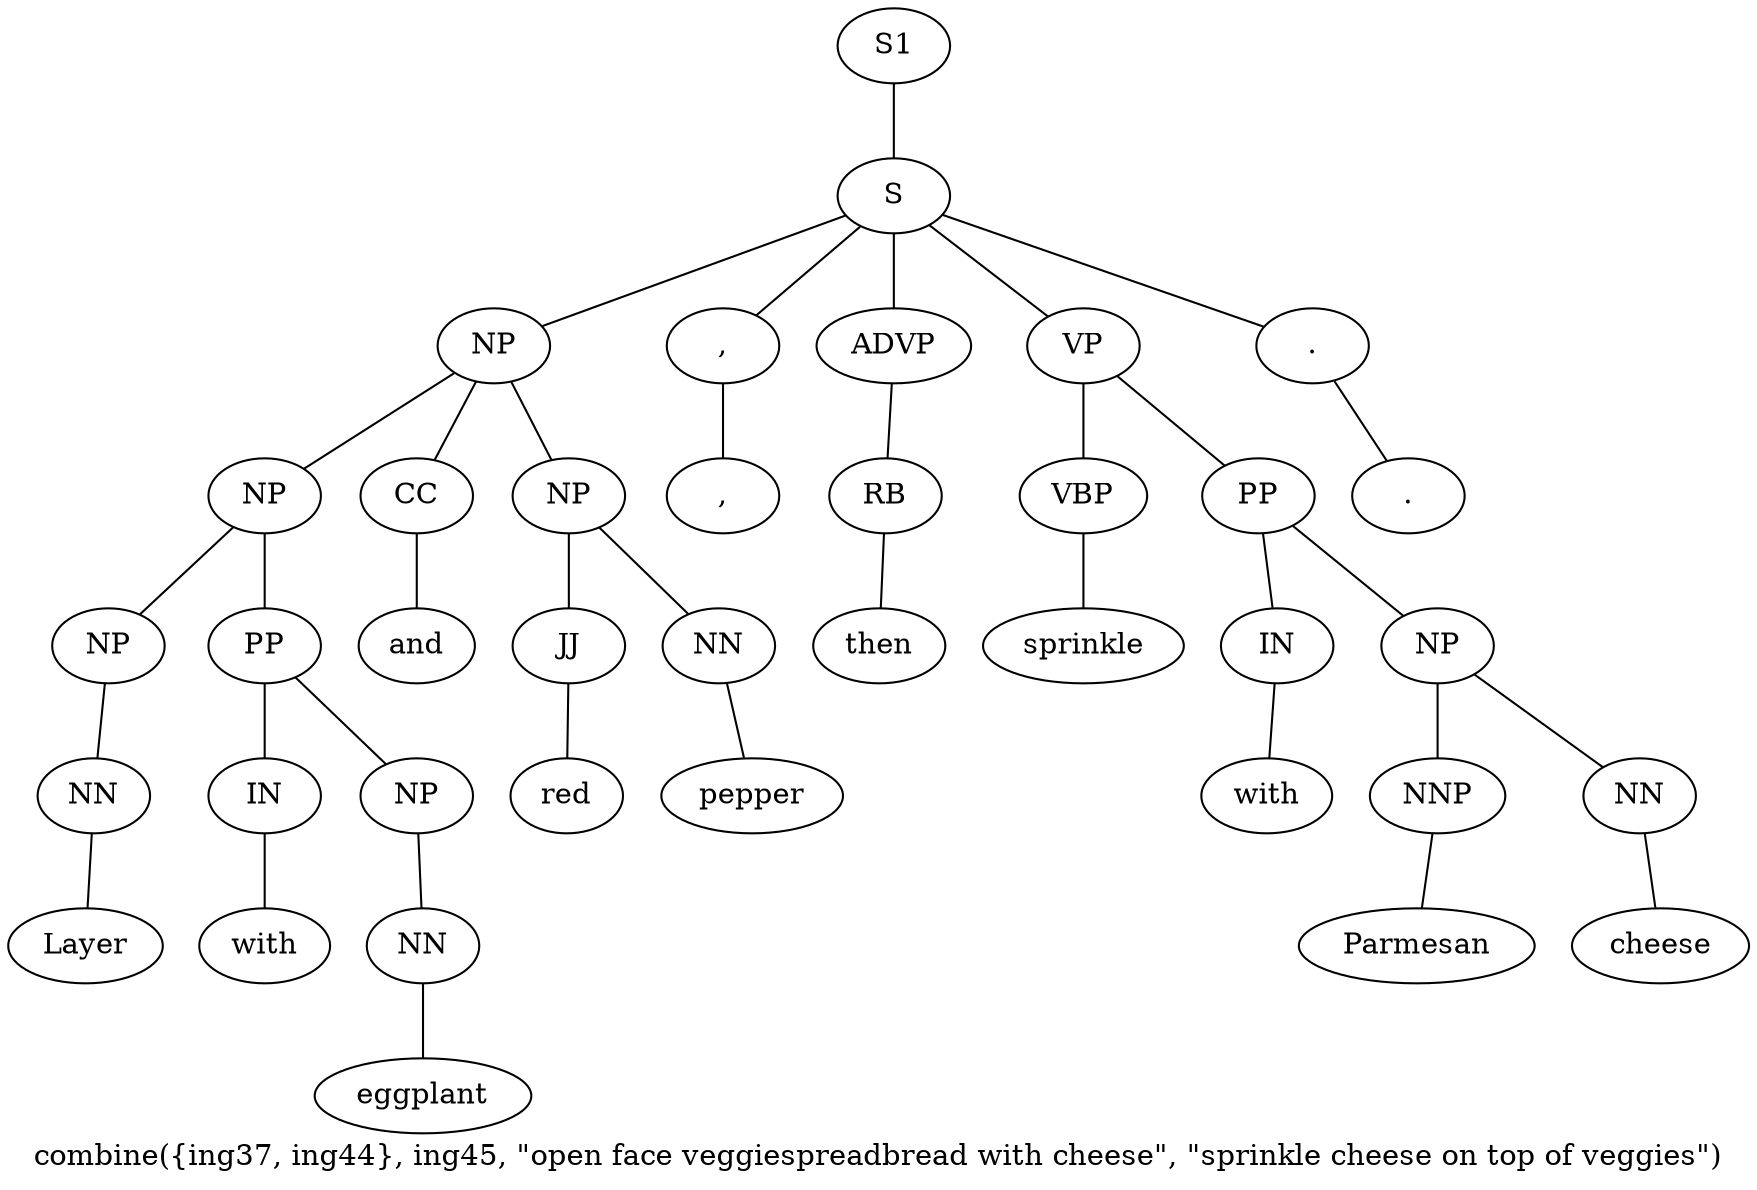 graph SyntaxGraph {
	label = "combine({ing37, ing44}, ing45, \"open face veggiespreadbread with cheese\", \"sprinkle cheese on top of veggies\")";
	Node0 [label="S1"];
	Node1 [label="S"];
	Node2 [label="NP"];
	Node3 [label="NP"];
	Node4 [label="NP"];
	Node5 [label="NN"];
	Node6 [label="Layer"];
	Node7 [label="PP"];
	Node8 [label="IN"];
	Node9 [label="with"];
	Node10 [label="NP"];
	Node11 [label="NN"];
	Node12 [label="eggplant"];
	Node13 [label="CC"];
	Node14 [label="and"];
	Node15 [label="NP"];
	Node16 [label="JJ"];
	Node17 [label="red"];
	Node18 [label="NN"];
	Node19 [label="pepper"];
	Node20 [label=","];
	Node21 [label=","];
	Node22 [label="ADVP"];
	Node23 [label="RB"];
	Node24 [label="then"];
	Node25 [label="VP"];
	Node26 [label="VBP"];
	Node27 [label="sprinkle"];
	Node28 [label="PP"];
	Node29 [label="IN"];
	Node30 [label="with"];
	Node31 [label="NP"];
	Node32 [label="NNP"];
	Node33 [label="Parmesan"];
	Node34 [label="NN"];
	Node35 [label="cheese"];
	Node36 [label="."];
	Node37 [label="."];

	Node0 -- Node1;
	Node1 -- Node2;
	Node1 -- Node20;
	Node1 -- Node22;
	Node1 -- Node25;
	Node1 -- Node36;
	Node2 -- Node3;
	Node2 -- Node13;
	Node2 -- Node15;
	Node3 -- Node4;
	Node3 -- Node7;
	Node4 -- Node5;
	Node5 -- Node6;
	Node7 -- Node8;
	Node7 -- Node10;
	Node8 -- Node9;
	Node10 -- Node11;
	Node11 -- Node12;
	Node13 -- Node14;
	Node15 -- Node16;
	Node15 -- Node18;
	Node16 -- Node17;
	Node18 -- Node19;
	Node20 -- Node21;
	Node22 -- Node23;
	Node23 -- Node24;
	Node25 -- Node26;
	Node25 -- Node28;
	Node26 -- Node27;
	Node28 -- Node29;
	Node28 -- Node31;
	Node29 -- Node30;
	Node31 -- Node32;
	Node31 -- Node34;
	Node32 -- Node33;
	Node34 -- Node35;
	Node36 -- Node37;
}